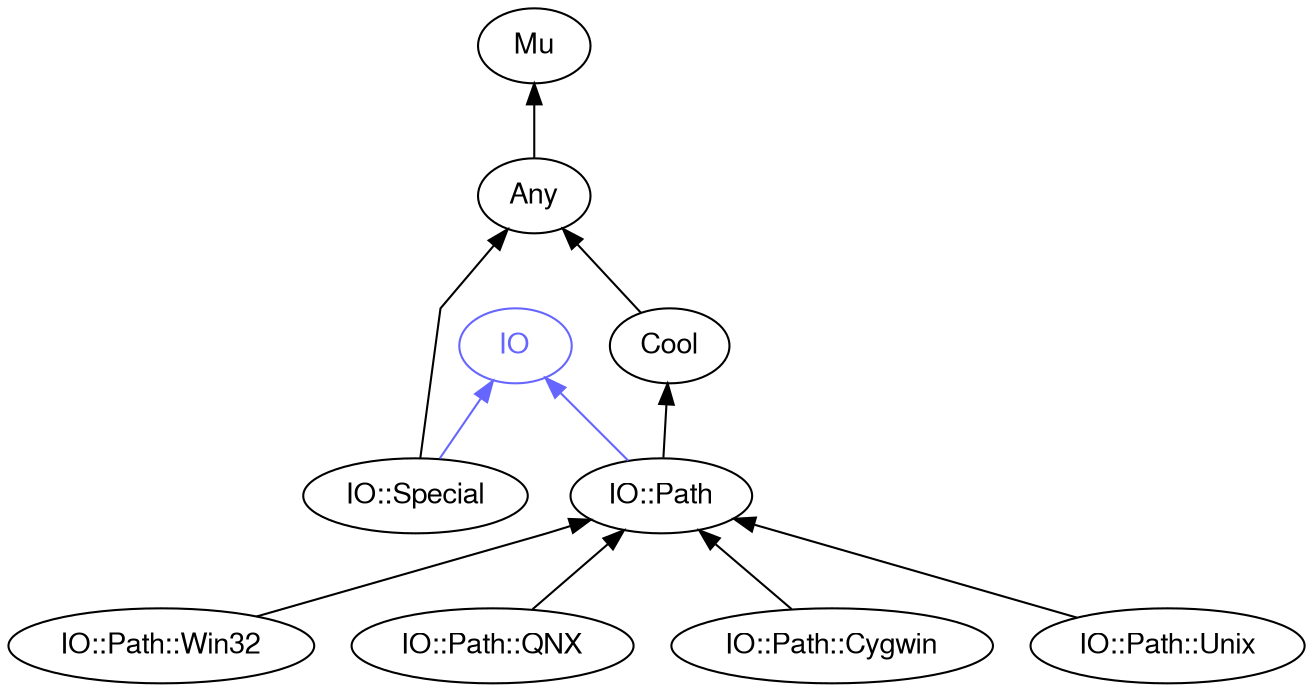 digraph "perl6-type-graph" {
    rankdir=BT;
    splines=polyline;
    overlap=false; 
    // Types
    "IO" [color="#6666FF", fontcolor="#6666FF", href="/type/IO", fontname="FreeSans"];
    "Mu" [color="#000000", fontcolor="#000000", href="/type/Mu", fontname="FreeSans"];
    "Any" [color="#000000", fontcolor="#000000", href="/type/Any", fontname="FreeSans"];
    "Cool" [color="#000000", fontcolor="#000000", href="/type/Cool", fontname="FreeSans"];
    "IO::Path" [color="#000000", fontcolor="#000000", href="/type/IO::Path", fontname="FreeSans"];
    "IO::Special" [color="#000000", fontcolor="#000000", href="/type/IO::Special", fontname="FreeSans"];
    "IO::Path::Win32" [color="#000000", fontcolor="#000000", href="/type/IO::Path::Win32", fontname="FreeSans"];
    "IO::Path::QNX" [color="#000000", fontcolor="#000000", href="/type/IO::Path::QNX", fontname="FreeSans"];
    "IO::Path::Cygwin" [color="#000000", fontcolor="#000000", href="/type/IO::Path::Cygwin", fontname="FreeSans"];
    "IO::Path::Unix" [color="#000000", fontcolor="#000000", href="/type/IO::Path::Unix", fontname="FreeSans"];

    // Superclasses
    "Any" -> "Mu" [color="#000000"];
    "Cool" -> "Any" [color="#000000"];
    "IO::Path" -> "Cool" [color="#000000"];
    "IO::Special" -> "Any" [color="#000000"];
    "IO::Path::Win32" -> "IO::Path" [color="#000000"];
    "IO::Path::QNX" -> "IO::Path" [color="#000000"];
    "IO::Path::Cygwin" -> "IO::Path" [color="#000000"];
    "IO::Path::Unix" -> "IO::Path" [color="#000000"];

    // Roles
    "IO::Path" -> "IO" [color="#6666FF"];
    "IO::Special" -> "IO" [color="#6666FF"];
}
